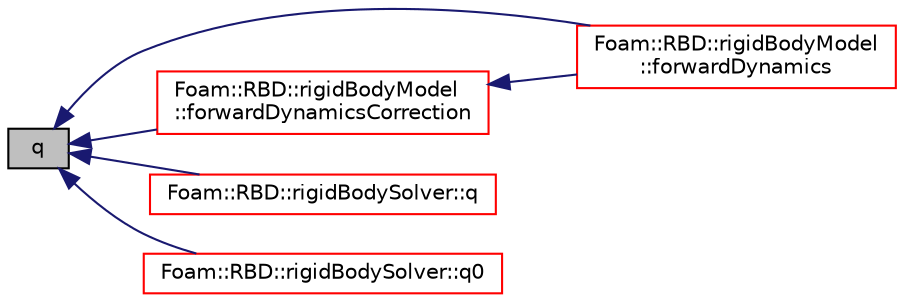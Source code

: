 digraph "q"
{
  bgcolor="transparent";
  edge [fontname="Helvetica",fontsize="10",labelfontname="Helvetica",labelfontsize="10"];
  node [fontname="Helvetica",fontsize="10",shape=record];
  rankdir="LR";
  Node5 [label="q",height=0.2,width=0.4,color="black", fillcolor="grey75", style="filled", fontcolor="black"];
  Node5 -> Node6 [dir="back",color="midnightblue",fontsize="10",style="solid",fontname="Helvetica"];
  Node6 [label="Foam::RBD::rigidBodyModel\l::forwardDynamics",height=0.2,width=0.4,color="red",URL="$a30453.html#ad07c6d3f9680a6e99058517237114568",tooltip="Calculate the joint acceleration qDdot from the joint state q,. "];
  Node5 -> Node15 [dir="back",color="midnightblue",fontsize="10",style="solid",fontname="Helvetica"];
  Node15 [label="Foam::RBD::rigidBodyModel\l::forwardDynamicsCorrection",height=0.2,width=0.4,color="red",URL="$a30453.html#a4fd15a3ffcc84a14abe8f8008282b1d8",tooltip="Correct the velocity and acceleration of the bodies in the model. "];
  Node15 -> Node6 [dir="back",color="midnightblue",fontsize="10",style="solid",fontname="Helvetica"];
  Node5 -> Node17 [dir="back",color="midnightblue",fontsize="10",style="solid",fontname="Helvetica"];
  Node17 [label="Foam::RBD::rigidBodySolver::q",height=0.2,width=0.4,color="red",URL="$a30473.html#ad9e9d94c85b5e1364e119c7d176fad62",tooltip="Return the current joint position and orientation. "];
  Node5 -> Node19 [dir="back",color="midnightblue",fontsize="10",style="solid",fontname="Helvetica"];
  Node19 [label="Foam::RBD::rigidBodySolver::q0",height=0.2,width=0.4,color="red",URL="$a30473.html#a931c0718a8d3f0ea64f17c4256356b11",tooltip="Return the current joint position and orientation. "];
}
